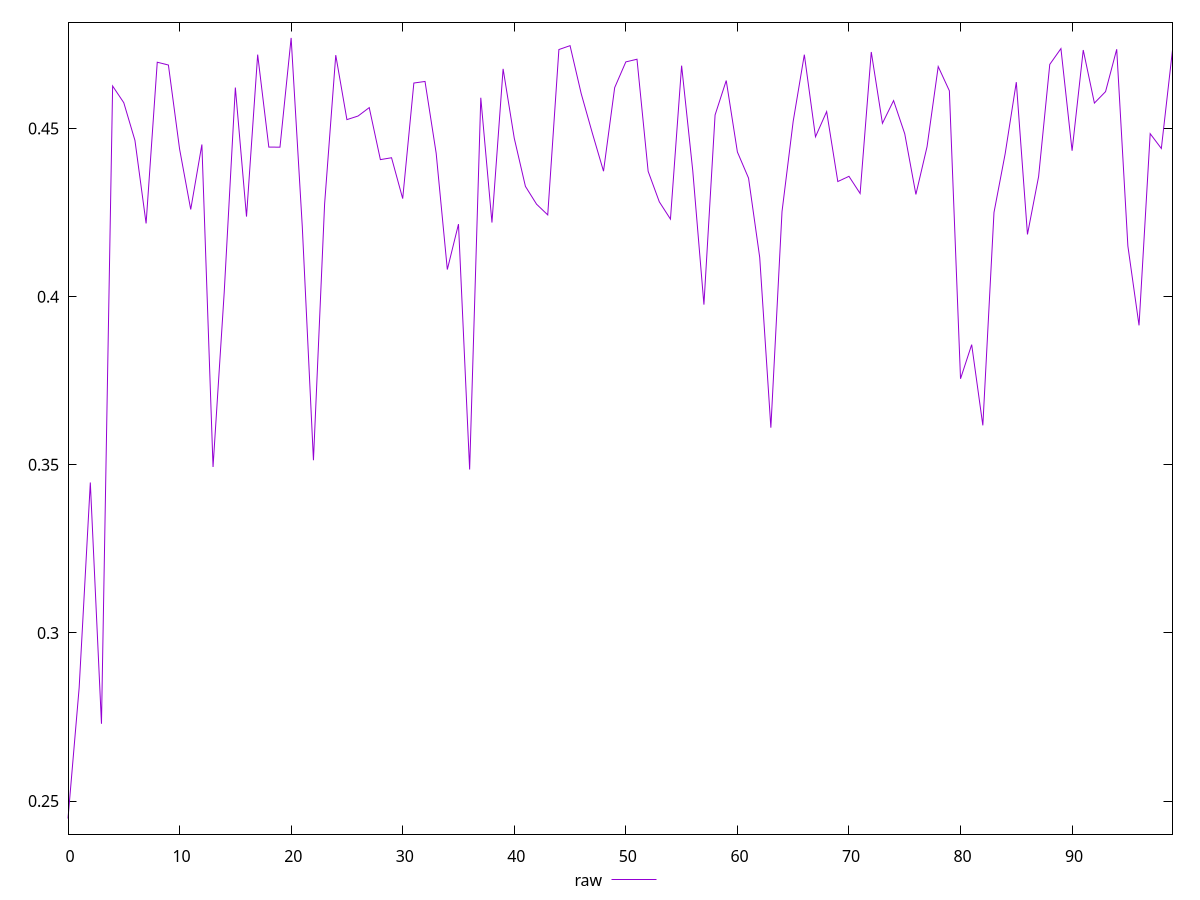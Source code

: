 reset

$raw <<EOF
0 0.24479122788838795
1 0.28369336575887844
2 0.3447189488798773
3 0.27296447024535087
4 0.4626454912058856
5 0.4576790687775248
6 0.44646875357113885
7 0.421773086648336
8 0.4697218991795758
9 0.4688846382343701
10 0.44394132774327233
11 0.425936505767757
12 0.4452493638509726
13 0.34934618222253505
14 0.4011758763981665
15 0.4621804841517077
16 0.4238095347603572
17 0.47198384338376637
18 0.444480122570498
19 0.4444593463100185
20 0.4769530144710857
21 0.42080469712717183
22 0.35135020690255425
23 0.42753583812761475
24 0.47182476273014373
25 0.45265042076337125
26 0.4537250187838061
27 0.4562247370173663
28 0.4407554450690423
29 0.4413106530161176
30 0.4291605459719616
31 0.46353243755223345
32 0.46400357261277864
33 0.44265371543205345
34 0.4080656317461704
35 0.42156724141614615
36 0.34858726635515735
37 0.45915755596703245
38 0.42204458776293224
39 0.4677471973507846
40 0.4471101523432665
41 0.432800714454452
42 0.42748871344125283
43 0.4243150097212164
44 0.47349043124710133
45 0.47464767538326436
46 0.46038350170921505
47 0.4486223406675498
48 0.43730785510552744
49 0.4621642164725523
50 0.46981709464943877
51 0.4706139854460284
52 0.4372794273502732
53 0.42820913497343355
54 0.42305942378031713
55 0.4687059973690653
56 0.4374288739546688
57 0.39763349450488655
58 0.4540330803731373
59 0.4642717915093644
60 0.44302998034081925
61 0.43524446993540894
62 0.41167787999486655
63 0.3610328359813883
64 0.42530393041678166
65 0.4521293080893514
66 0.4719712973260532
67 0.44754635463659836
68 0.4550372285173542
69 0.4342344165590252
70 0.4357864250745513
71 0.43068484262817663
72 0.4727665731583764
73 0.4515505492732861
74 0.4583052751000479
75 0.448442255053463
76 0.4304024685162935
77 0.44460439120861833
78 0.4684282008184871
79 0.4612257370175628
80 0.37557602538241325
81 0.38573003873121176
82 0.3617159557380033
83 0.42504200180187696
84 0.4424700426198514
85 0.463791219693927
86 0.4185071494595368
87 0.43574080109575275
88 0.4690771036476394
89 0.47377701076178075
90 0.4433853684275313
91 0.4733475279714729
92 0.4575708463045537
93 0.460978267681757
94 0.47357748569124136
95 0.41506331359328213
96 0.3914554018937915
97 0.44847110623620445
98 0.44406282115512546
99 0.47336287472568683
EOF

set key outside below
set xrange [0:99]
set yrange [0.240147992156734:0.4815962502027396]
set trange [0.240147992156734:0.4815962502027396]
set terminal svg size 640, 500 enhanced background rgb 'white'
set output "report_00019_2021-02-10T18-14-37.922Z//meta/pScore/samples/pages/raw/values.svg"

plot $raw title "raw" with line

reset
